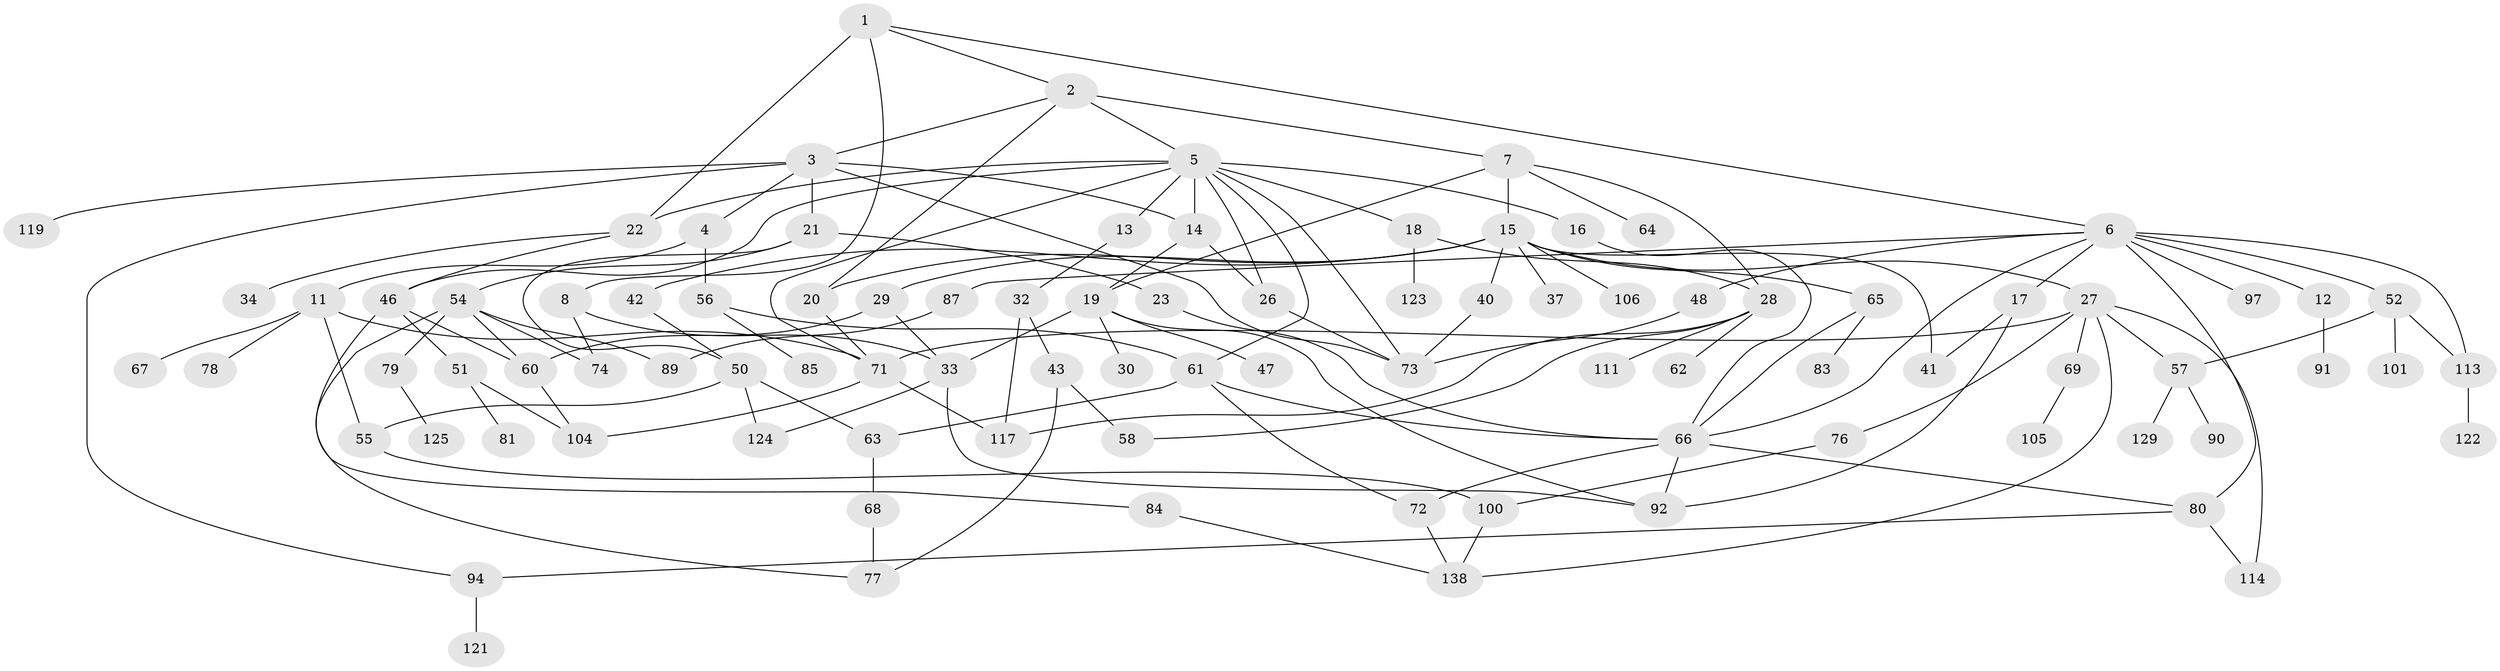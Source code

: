// original degree distribution, {5: 0.05755395683453238, 7: 0.014388489208633094, 3: 0.20863309352517986, 6: 0.05755395683453238, 4: 0.1223021582733813, 2: 0.28776978417266186, 9: 0.007194244604316547, 1: 0.2446043165467626}
// Generated by graph-tools (version 1.1) at 2025/41/03/06/25 10:41:26]
// undirected, 92 vertices, 141 edges
graph export_dot {
graph [start="1"]
  node [color=gray90,style=filled];
  1 [super="+128"];
  2 [super="+132"];
  3 [super="+10"];
  4 [super="+25"];
  5 [super="+9"];
  6 [super="+45"];
  7 [super="+36"];
  8 [super="+86"];
  11;
  12;
  13 [super="+31"];
  14;
  15 [super="+59"];
  16 [super="+131"];
  17 [super="+75"];
  18 [super="+24"];
  19 [super="+96"];
  20 [super="+44"];
  21;
  22 [super="+109"];
  23;
  26 [super="+38"];
  27 [super="+39"];
  28 [super="+35"];
  29;
  30;
  32 [super="+88"];
  33 [super="+112"];
  34;
  37;
  40;
  41;
  42;
  43 [super="+118"];
  46 [super="+49"];
  47;
  48 [super="+126"];
  50 [super="+53"];
  51;
  52;
  54 [super="+70"];
  55 [super="+99"];
  56;
  57 [super="+102"];
  58;
  60;
  61 [super="+134"];
  62;
  63;
  64;
  65 [super="+108"];
  66 [super="+110"];
  67;
  68 [super="+82"];
  69;
  71 [super="+137"];
  72 [super="+116"];
  73 [super="+95"];
  74 [super="+120"];
  76;
  77 [super="+115"];
  78;
  79;
  80 [super="+93"];
  81;
  83 [super="+103"];
  84;
  85;
  87;
  89;
  90;
  91 [super="+127"];
  92;
  94 [super="+98"];
  97 [super="+107"];
  100;
  101;
  104 [super="+135"];
  105 [super="+130"];
  106;
  111;
  113;
  114;
  117;
  119;
  121;
  122 [super="+139"];
  123 [super="+133"];
  124 [super="+136"];
  125;
  129;
  138;
  1 -- 2;
  1 -- 6;
  1 -- 8;
  1 -- 22 [weight=2];
  2 -- 3;
  2 -- 5;
  2 -- 7;
  2 -- 20;
  3 -- 4;
  3 -- 21;
  3 -- 14;
  3 -- 94;
  3 -- 73 [weight=2];
  3 -- 119;
  4 -- 11;
  4 -- 56;
  5 -- 13;
  5 -- 14;
  5 -- 22;
  5 -- 16;
  5 -- 18;
  5 -- 73;
  5 -- 61;
  5 -- 46;
  5 -- 71;
  5 -- 26;
  6 -- 12;
  6 -- 17;
  6 -- 48;
  6 -- 80;
  6 -- 97;
  6 -- 66;
  6 -- 113;
  6 -- 52;
  6 -- 87;
  7 -- 15;
  7 -- 28;
  7 -- 64;
  7 -- 19;
  8 -- 33;
  8 -- 74;
  11 -- 55;
  11 -- 67;
  11 -- 71;
  11 -- 78;
  12 -- 91;
  13 -- 32;
  14 -- 19;
  14 -- 26;
  15 -- 20;
  15 -- 27;
  15 -- 29;
  15 -- 37;
  15 -- 40;
  15 -- 42;
  15 -- 106;
  15 -- 65;
  15 -- 41;
  16 -- 66;
  17 -- 41;
  17 -- 92;
  18 -- 123;
  18 -- 28;
  19 -- 30;
  19 -- 47;
  19 -- 92;
  19 -- 33;
  20 -- 71;
  21 -- 23;
  21 -- 54;
  21 -- 50;
  22 -- 34;
  22 -- 46;
  23 -- 66;
  26 -- 73;
  27 -- 69;
  27 -- 76;
  27 -- 71;
  27 -- 114;
  27 -- 57;
  27 -- 138;
  28 -- 62;
  28 -- 58;
  28 -- 117;
  28 -- 111;
  29 -- 33;
  29 -- 60;
  32 -- 43;
  32 -- 117;
  33 -- 92;
  33 -- 124;
  40 -- 73;
  42 -- 50;
  43 -- 58;
  43 -- 77;
  46 -- 60;
  46 -- 84;
  46 -- 51;
  48 -- 73;
  50 -- 63;
  50 -- 124;
  50 -- 55;
  51 -- 81;
  51 -- 104;
  52 -- 57;
  52 -- 101;
  52 -- 113;
  54 -- 74;
  54 -- 79;
  54 -- 89;
  54 -- 60;
  54 -- 77;
  55 -- 100;
  56 -- 85;
  56 -- 61;
  57 -- 90;
  57 -- 129;
  60 -- 104;
  61 -- 72;
  61 -- 66;
  61 -- 63;
  63 -- 68;
  65 -- 83;
  65 -- 66;
  66 -- 72;
  66 -- 92;
  66 -- 80;
  68 -- 77;
  69 -- 105;
  71 -- 117;
  71 -- 104;
  72 -- 138;
  76 -- 100;
  79 -- 125;
  80 -- 114;
  80 -- 94;
  84 -- 138;
  87 -- 89;
  94 -- 121;
  100 -- 138;
  113 -- 122;
}
